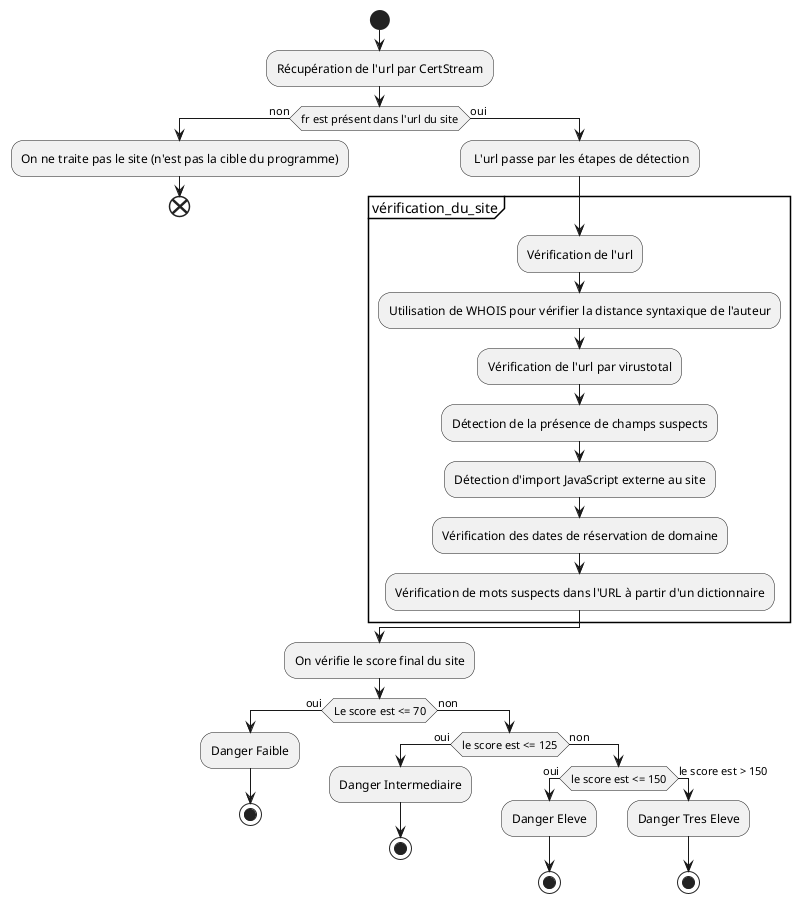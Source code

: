 @startuml
start
:Récupération de l'url par CertStream;
if (fr est présent dans l'url du site) then (non)
:On ne traite pas le site (n'est pas la cible du programme);
end
else (oui)
  : L'url passe par les étapes de détection;
  partition vérification_du_site {
    :Vérification de l'url;
    :Utilisation de WHOIS pour vérifier la distance syntaxique de l'auteur;
    :Vérification de l'url par virustotal;
    :Détection de la présence de champs suspects;
    :Détection d'import JavaScript externe au site;
    :Vérification des dates de réservation de domaine;
    :Vérification de mots suspects dans l'URL à partir d'un dictionnaire;
  }
endif

:On vérifie le score final du site;

if (Le score est <= 70) then (oui)
:Danger Faible;
stop
else (non)
  if (le score est <= 125) then (oui)
  :Danger Intermediaire;
  stop
  else (non)
    if (le score est <= 150) then (oui)
    :Danger Eleve;
    stop
    else (le score est > 150)
      :Danger Tres Eleve;
      stop
endif
@enduml
